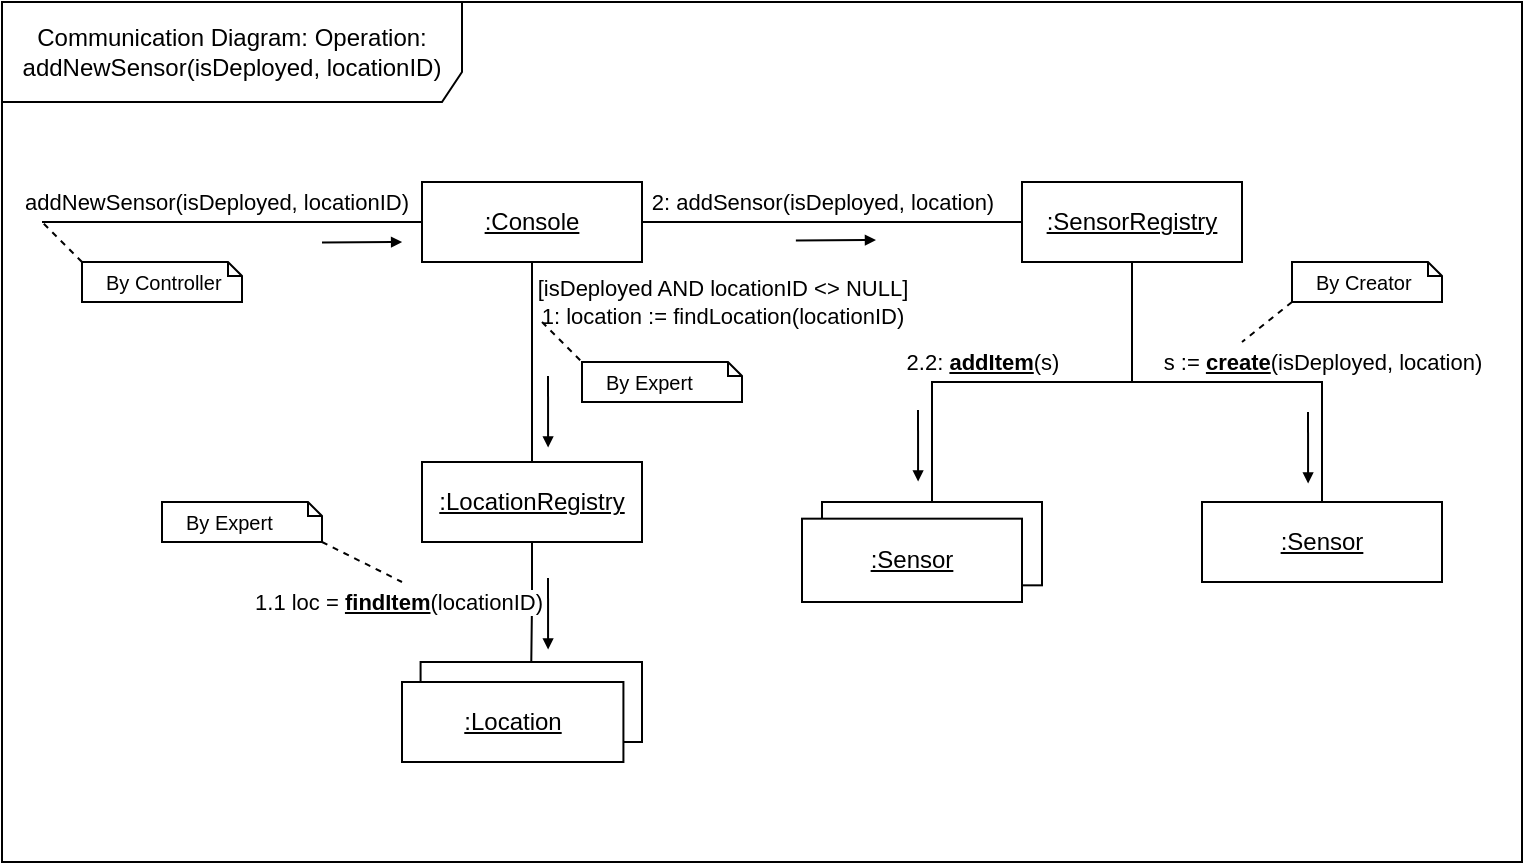 <mxfile version="22.0.6" type="google">
  <diagram name="Page-1" id="GdGxYZmirZRgzzBKeKEi">
    <mxGraphModel grid="1" page="1" gridSize="10" guides="1" tooltips="1" connect="1" arrows="1" fold="1" pageScale="1" pageWidth="850" pageHeight="1100" math="0" shadow="0">
      <root>
        <mxCell id="0" />
        <mxCell id="1" parent="0" />
        <mxCell id="QVHacSZLvYC3Rlmj2cZm-4" value="Communication Diagram: Operation: addNewSensor(isDeployed, locationID)" style="shape=umlFrame;whiteSpace=wrap;html=1;pointerEvents=0;width=230;height=50;" vertex="1" parent="1">
          <mxGeometry x="20" y="460" width="760" height="430" as="geometry" />
        </mxCell>
        <mxCell id="QVHacSZLvYC3Rlmj2cZm-34" style="edgeStyle=orthogonalEdgeStyle;rounded=0;orthogonalLoop=1;jettySize=auto;html=1;entryX=0.5;entryY=0;entryDx=0;entryDy=0;endArrow=none;endFill=0;" edge="1" parent="1" source="QVHacSZLvYC3Rlmj2cZm-30" target="QVHacSZLvYC3Rlmj2cZm-31">
          <mxGeometry relative="1" as="geometry" />
        </mxCell>
        <mxCell id="QVHacSZLvYC3Rlmj2cZm-38" value="2.2: &lt;b&gt;&lt;u&gt;addItem&lt;/u&gt;&lt;/b&gt;(s)" style="edgeLabel;html=1;align=center;verticalAlign=middle;resizable=0;points=[];" connectable="0" vertex="1" parent="QVHacSZLvYC3Rlmj2cZm-34">
          <mxGeometry x="0.732" y="-2" relative="1" as="geometry">
            <mxPoint x="27" y="-41" as="offset" />
          </mxGeometry>
        </mxCell>
        <mxCell id="QVHacSZLvYC3Rlmj2cZm-35" style="edgeStyle=orthogonalEdgeStyle;rounded=0;orthogonalLoop=1;jettySize=auto;html=1;exitX=0.5;exitY=1;exitDx=0;exitDy=0;entryX=0.5;entryY=0;entryDx=0;entryDy=0;endArrow=none;endFill=0;" edge="1" parent="1" source="QVHacSZLvYC3Rlmj2cZm-30" target="QVHacSZLvYC3Rlmj2cZm-32">
          <mxGeometry relative="1" as="geometry" />
        </mxCell>
        <mxCell id="QVHacSZLvYC3Rlmj2cZm-39" value="s := &lt;b&gt;&lt;u&gt;create&lt;/u&gt;&lt;/b&gt;(isDeployed, location)" style="edgeLabel;html=1;align=center;verticalAlign=middle;resizable=0;points=[];" connectable="0" vertex="1" parent="QVHacSZLvYC3Rlmj2cZm-35">
          <mxGeometry x="0.678" y="2" relative="1" as="geometry">
            <mxPoint x="-2" y="-36" as="offset" />
          </mxGeometry>
        </mxCell>
        <mxCell id="QVHacSZLvYC3Rlmj2cZm-30" value="&lt;u&gt;:SensorRegistry&lt;/u&gt;" style="html=1;whiteSpace=wrap;" vertex="1" parent="1">
          <mxGeometry x="530" y="550" width="110" height="40" as="geometry" />
        </mxCell>
        <mxCell id="QVHacSZLvYC3Rlmj2cZm-32" value="&lt;u&gt;:Sensor&lt;/u&gt;" style="html=1;whiteSpace=wrap;" vertex="1" parent="1">
          <mxGeometry x="620" y="710" width="120" height="40" as="geometry" />
        </mxCell>
        <mxCell id="QVHacSZLvYC3Rlmj2cZm-36" value="" style="group" connectable="0" vertex="1" parent="1">
          <mxGeometry x="420" y="710" width="120" height="50" as="geometry" />
        </mxCell>
        <mxCell id="QVHacSZLvYC3Rlmj2cZm-31" value=":Sensor" style="html=1;whiteSpace=wrap;" vertex="1" parent="QVHacSZLvYC3Rlmj2cZm-36">
          <mxGeometry x="10" width="110" height="41.667" as="geometry" />
        </mxCell>
        <mxCell id="QVHacSZLvYC3Rlmj2cZm-33" value="&lt;u&gt;:Sensor&lt;/u&gt;" style="html=1;whiteSpace=wrap;" vertex="1" parent="QVHacSZLvYC3Rlmj2cZm-36">
          <mxGeometry y="8.333" width="110" height="41.667" as="geometry" />
        </mxCell>
        <mxCell id="QVHacSZLvYC3Rlmj2cZm-40" value="&lt;font style=&quot;font-size: 10px;&quot;&gt;By Creator&lt;/font&gt;" style="shape=note;size=7;align=left;spacingLeft=10;html=1;whiteSpace=wrap;" vertex="1" parent="1">
          <mxGeometry x="665" y="590" width="75" height="20" as="geometry" />
        </mxCell>
        <mxCell id="QVHacSZLvYC3Rlmj2cZm-41" value="" style="edgeStyle=none;endArrow=none;exitX=0;exitY=1;dashed=1;html=1;rounded=0;exitDx=0;exitDy=0;exitPerimeter=0;" edge="1" parent="1" source="QVHacSZLvYC3Rlmj2cZm-40">
          <mxGeometry x="1" relative="1" as="geometry">
            <mxPoint x="640" y="630" as="targetPoint" />
          </mxGeometry>
        </mxCell>
        <mxCell id="QVHacSZLvYC3Rlmj2cZm-44" style="edgeStyle=orthogonalEdgeStyle;rounded=0;orthogonalLoop=1;jettySize=auto;html=1;entryX=0;entryY=0.5;entryDx=0;entryDy=0;endArrow=none;endFill=0;" edge="1" parent="1" source="QVHacSZLvYC3Rlmj2cZm-43" target="QVHacSZLvYC3Rlmj2cZm-30">
          <mxGeometry relative="1" as="geometry" />
        </mxCell>
        <mxCell id="QVHacSZLvYC3Rlmj2cZm-71" value="2: addSensor(isDeployed, location)" style="edgeLabel;html=1;align=center;verticalAlign=middle;resizable=0;points=[];" connectable="0" vertex="1" parent="QVHacSZLvYC3Rlmj2cZm-44">
          <mxGeometry x="-0.336" y="1" relative="1" as="geometry">
            <mxPoint x="27" y="-9" as="offset" />
          </mxGeometry>
        </mxCell>
        <mxCell id="QVHacSZLvYC3Rlmj2cZm-50" style="edgeStyle=orthogonalEdgeStyle;rounded=0;orthogonalLoop=1;jettySize=auto;html=1;entryX=0.5;entryY=0;entryDx=0;entryDy=0;endArrow=none;endFill=0;" edge="1" parent="1" source="QVHacSZLvYC3Rlmj2cZm-43" target="QVHacSZLvYC3Rlmj2cZm-49">
          <mxGeometry relative="1" as="geometry" />
        </mxCell>
        <mxCell id="QVHacSZLvYC3Rlmj2cZm-51" value="[isDeployed AND locationID &amp;lt;&amp;gt; NULL]&lt;br&gt;1: location := findLocation(locationID)" style="edgeLabel;html=1;align=center;verticalAlign=middle;resizable=0;points=[];" connectable="0" vertex="1" parent="QVHacSZLvYC3Rlmj2cZm-50">
          <mxGeometry x="-0.146" y="2" relative="1" as="geometry">
            <mxPoint x="93" y="-23" as="offset" />
          </mxGeometry>
        </mxCell>
        <mxCell id="QVHacSZLvYC3Rlmj2cZm-43" value="&lt;u&gt;:Console&lt;/u&gt;" style="html=1;whiteSpace=wrap;" vertex="1" parent="1">
          <mxGeometry x="230" y="550" width="110" height="40" as="geometry" />
        </mxCell>
        <mxCell id="QVHacSZLvYC3Rlmj2cZm-46" value="" style="endArrow=none;html=1;rounded=0;entryX=0;entryY=0.5;entryDx=0;entryDy=0;endFill=0;" edge="1" parent="1" target="QVHacSZLvYC3Rlmj2cZm-43">
          <mxGeometry width="50" height="50" relative="1" as="geometry">
            <mxPoint x="40" y="570" as="sourcePoint" />
            <mxPoint x="464.45" y="580" as="targetPoint" />
          </mxGeometry>
        </mxCell>
        <mxCell id="QVHacSZLvYC3Rlmj2cZm-47" value="addNewSensor(isDeployed, locationID)" style="edgeLabel;html=1;align=center;verticalAlign=middle;resizable=0;points=[];" connectable="0" vertex="1" parent="QVHacSZLvYC3Rlmj2cZm-46">
          <mxGeometry x="-0.056" y="1" relative="1" as="geometry">
            <mxPoint x="-3" y="-9" as="offset" />
          </mxGeometry>
        </mxCell>
        <mxCell id="QVHacSZLvYC3Rlmj2cZm-64" style="edgeStyle=orthogonalEdgeStyle;rounded=0;orthogonalLoop=1;jettySize=auto;html=1;entryX=0.5;entryY=0;entryDx=0;entryDy=0;endArrow=none;endFill=0;" edge="1" parent="1" source="QVHacSZLvYC3Rlmj2cZm-49" target="QVHacSZLvYC3Rlmj2cZm-60">
          <mxGeometry relative="1" as="geometry" />
        </mxCell>
        <mxCell id="QVHacSZLvYC3Rlmj2cZm-67" value="1.1 loc = &lt;u style=&quot;font-weight: bold;&quot;&gt;findItem&lt;/u&gt;(locationID)" style="edgeLabel;html=1;align=center;verticalAlign=middle;resizable=0;points=[];" connectable="0" vertex="1" parent="QVHacSZLvYC3Rlmj2cZm-64">
          <mxGeometry x="-0.253" y="1" relative="1" as="geometry">
            <mxPoint x="-68" y="7" as="offset" />
          </mxGeometry>
        </mxCell>
        <mxCell id="QVHacSZLvYC3Rlmj2cZm-49" value="&lt;u&gt;:LocationRegistry&lt;/u&gt;" style="html=1;whiteSpace=wrap;" vertex="1" parent="1">
          <mxGeometry x="230" y="690" width="110" height="40" as="geometry" />
        </mxCell>
        <mxCell id="QVHacSZLvYC3Rlmj2cZm-52" value="&lt;font style=&quot;font-size: 10px;&quot;&gt;By Controller&lt;/font&gt;" style="shape=note;size=7;align=left;spacingLeft=10;html=1;whiteSpace=wrap;" vertex="1" parent="1">
          <mxGeometry x="60" y="590" width="80" height="20" as="geometry" />
        </mxCell>
        <mxCell id="QVHacSZLvYC3Rlmj2cZm-54" value="" style="edgeStyle=none;endArrow=none;exitX=0;exitY=0;dashed=1;html=1;rounded=0;exitDx=0;exitDy=0;exitPerimeter=0;" edge="1" parent="1" source="QVHacSZLvYC3Rlmj2cZm-52">
          <mxGeometry x="1" relative="1" as="geometry">
            <mxPoint x="40" y="570" as="targetPoint" />
            <mxPoint x="210" y="520" as="sourcePoint" />
          </mxGeometry>
        </mxCell>
        <mxCell id="QVHacSZLvYC3Rlmj2cZm-55" value="&lt;font style=&quot;font-size: 10px;&quot;&gt;By Expert&lt;/font&gt;" style="shape=note;size=7;align=left;spacingLeft=10;html=1;whiteSpace=wrap;" vertex="1" parent="1">
          <mxGeometry x="310" y="640" width="80" height="20" as="geometry" />
        </mxCell>
        <mxCell id="QVHacSZLvYC3Rlmj2cZm-56" value="" style="edgeStyle=none;endArrow=none;dashed=1;html=1;rounded=0;entryX=0;entryY=0;entryDx=0;entryDy=0;entryPerimeter=0;" edge="1" parent="1" target="QVHacSZLvYC3Rlmj2cZm-55">
          <mxGeometry x="1" relative="1" as="geometry">
            <mxPoint x="70" y="580" as="targetPoint" />
            <mxPoint x="290" y="620" as="sourcePoint" />
          </mxGeometry>
        </mxCell>
        <mxCell id="QVHacSZLvYC3Rlmj2cZm-63" value="" style="group" connectable="0" vertex="1" parent="1">
          <mxGeometry x="220" y="790" width="120" height="50" as="geometry" />
        </mxCell>
        <mxCell id="QVHacSZLvYC3Rlmj2cZm-60" value="&lt;u&gt;:Sensor&lt;/u&gt;" style="html=1;whiteSpace=wrap;" vertex="1" parent="QVHacSZLvYC3Rlmj2cZm-63">
          <mxGeometry x="9.29" width="110.71" height="40" as="geometry" />
        </mxCell>
        <mxCell id="QVHacSZLvYC3Rlmj2cZm-59" value="&lt;u&gt;:Location&lt;/u&gt;" style="html=1;whiteSpace=wrap;" vertex="1" parent="QVHacSZLvYC3Rlmj2cZm-63">
          <mxGeometry y="10" width="110.71" height="40" as="geometry" />
        </mxCell>
        <mxCell id="QVHacSZLvYC3Rlmj2cZm-65" value="&lt;font style=&quot;font-size: 10px;&quot;&gt;By Expert&lt;/font&gt;" style="shape=note;size=7;align=left;spacingLeft=10;html=1;whiteSpace=wrap;" vertex="1" parent="1">
          <mxGeometry x="100" y="710" width="80" height="20" as="geometry" />
        </mxCell>
        <mxCell id="QVHacSZLvYC3Rlmj2cZm-68" value="" style="edgeStyle=none;endArrow=none;exitX=1;exitY=1;dashed=1;html=1;rounded=0;exitDx=0;exitDy=0;exitPerimeter=0;" edge="1" parent="1" source="QVHacSZLvYC3Rlmj2cZm-65">
          <mxGeometry x="1" relative="1" as="geometry">
            <mxPoint x="220" y="750" as="targetPoint" />
            <mxPoint x="90" y="600" as="sourcePoint" />
          </mxGeometry>
        </mxCell>
        <mxCell id="QVHacSZLvYC3Rlmj2cZm-69" value="" style="endArrow=block;html=1;rounded=0;endSize=3;endFill=1;exitX=0.178;exitY=0.188;exitDx=0;exitDy=0;exitPerimeter=0;" edge="1" parent="1">
          <mxGeometry width="50" height="50" relative="1" as="geometry">
            <mxPoint x="180.0" y="580.24" as="sourcePoint" />
            <mxPoint x="220.06" y="580" as="targetPoint" />
          </mxGeometry>
        </mxCell>
        <mxCell id="QVHacSZLvYC3Rlmj2cZm-70" value="" style="endArrow=block;html=1;rounded=0;endSize=3;endFill=1;exitX=0.178;exitY=0.188;exitDx=0;exitDy=0;exitPerimeter=0;" edge="1" parent="1">
          <mxGeometry width="50" height="50" relative="1" as="geometry">
            <mxPoint x="416.94" y="579.24" as="sourcePoint" />
            <mxPoint x="457" y="579" as="targetPoint" />
          </mxGeometry>
        </mxCell>
        <mxCell id="QVHacSZLvYC3Rlmj2cZm-72" value="" style="endArrow=block;html=1;rounded=0;endSize=3;endFill=1;exitX=0.178;exitY=0.188;exitDx=0;exitDy=0;exitPerimeter=0;" edge="1" parent="1">
          <mxGeometry width="50" height="50" relative="1" as="geometry">
            <mxPoint x="293.0" y="647" as="sourcePoint" />
            <mxPoint x="293.06" y="682.76" as="targetPoint" />
          </mxGeometry>
        </mxCell>
        <mxCell id="QVHacSZLvYC3Rlmj2cZm-73" value="" style="endArrow=block;html=1;rounded=0;endSize=3;endFill=1;exitX=0.178;exitY=0.188;exitDx=0;exitDy=0;exitPerimeter=0;" edge="1" parent="1">
          <mxGeometry width="50" height="50" relative="1" as="geometry">
            <mxPoint x="293.0" y="748" as="sourcePoint" />
            <mxPoint x="293.06" y="783.76" as="targetPoint" />
          </mxGeometry>
        </mxCell>
        <mxCell id="QVHacSZLvYC3Rlmj2cZm-75" value="" style="endArrow=block;html=1;rounded=0;endSize=3;endFill=1;exitX=0.178;exitY=0.188;exitDx=0;exitDy=0;exitPerimeter=0;" edge="1" parent="1">
          <mxGeometry width="50" height="50" relative="1" as="geometry">
            <mxPoint x="478.0" y="664" as="sourcePoint" />
            <mxPoint x="478.06" y="699.76" as="targetPoint" />
          </mxGeometry>
        </mxCell>
        <mxCell id="QVHacSZLvYC3Rlmj2cZm-76" value="" style="endArrow=block;html=1;rounded=0;endSize=3;endFill=1;exitX=0.178;exitY=0.188;exitDx=0;exitDy=0;exitPerimeter=0;" edge="1" parent="1">
          <mxGeometry width="50" height="50" relative="1" as="geometry">
            <mxPoint x="673" y="665" as="sourcePoint" />
            <mxPoint x="673.06" y="700.76" as="targetPoint" />
          </mxGeometry>
        </mxCell>
      </root>
    </mxGraphModel>
  </diagram>
</mxfile>
